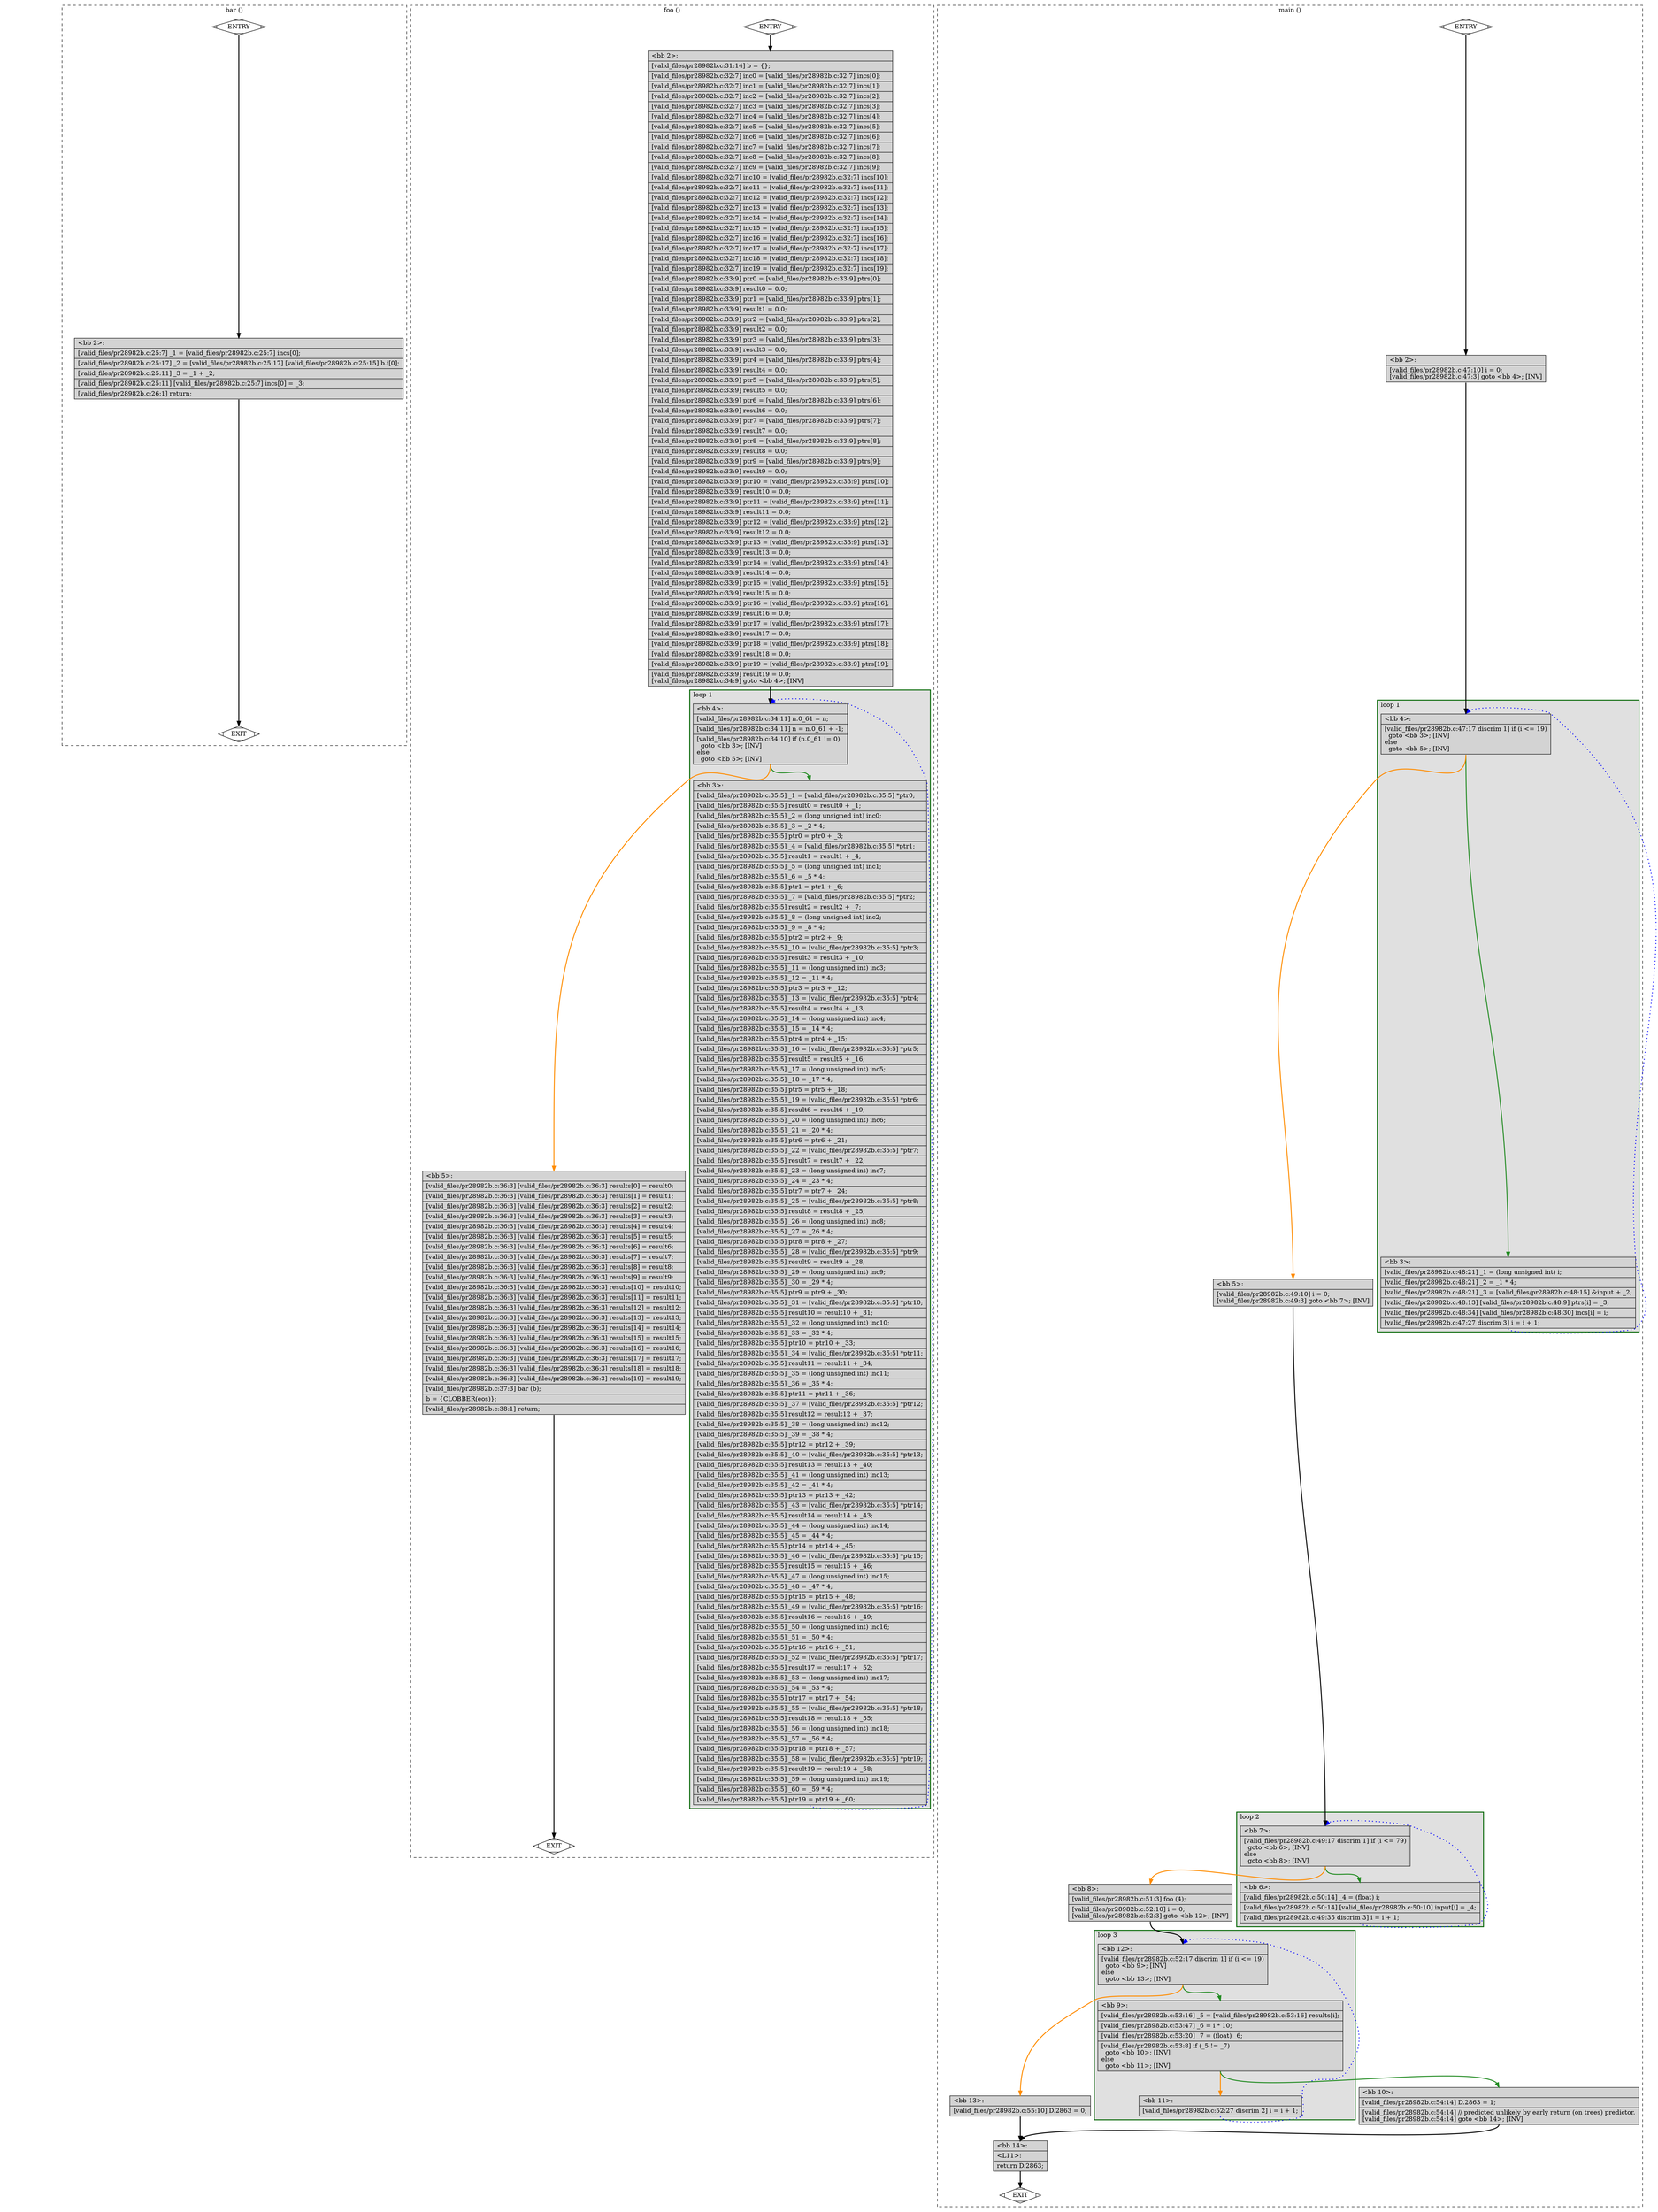 digraph "a-pr28982b.c.015t.cfg" {
overlap=false;
subgraph "cluster_bar" {
	style="dashed";
	color="black";
	label="bar ()";
	fn_0_basic_block_0 [shape=Mdiamond,style=filled,fillcolor=white,label="ENTRY"];

	fn_0_basic_block_1 [shape=Mdiamond,style=filled,fillcolor=white,label="EXIT"];

	fn_0_basic_block_2 [shape=record,style=filled,fillcolor=lightgrey,label="{\<bb\ 2\>:\l\
|[valid_files/pr28982b.c:25:7]\ _1\ =\ [valid_files/pr28982b.c:25:7]\ incs[0];\l\
|[valid_files/pr28982b.c:25:17]\ _2\ =\ [valid_files/pr28982b.c:25:17]\ [valid_files/pr28982b.c:25:15]\ b.i[0];\l\
|[valid_files/pr28982b.c:25:11]\ _3\ =\ _1\ +\ _2;\l\
|[valid_files/pr28982b.c:25:11]\ [valid_files/pr28982b.c:25:7]\ incs[0]\ =\ _3;\l\
|[valid_files/pr28982b.c:26:1]\ return;\l\
}"];

	fn_0_basic_block_0:s -> fn_0_basic_block_2:n [style="solid,bold",color=black,weight=100,constraint=true];
	fn_0_basic_block_2:s -> fn_0_basic_block_1:n [style="solid,bold",color=black,weight=10,constraint=true];
	fn_0_basic_block_0:s -> fn_0_basic_block_1:n [style="invis",constraint=true];
}
subgraph "cluster_foo" {
	style="dashed";
	color="black";
	label="foo ()";
	subgraph cluster_1_1 {
	style="filled";
	color="darkgreen";
	fillcolor="grey88";
	label="loop 1";
	labeljust=l;
	penwidth=2;
	fn_1_basic_block_4 [shape=record,style=filled,fillcolor=lightgrey,label="{\<bb\ 4\>:\l\
|[valid_files/pr28982b.c:34:11]\ n.0_61\ =\ n;\l\
|[valid_files/pr28982b.c:34:11]\ n\ =\ n.0_61\ +\ -1;\l\
|[valid_files/pr28982b.c:34:10]\ if\ (n.0_61\ !=\ 0)\l\
\ \ goto\ \<bb\ 3\>;\ [INV]\l\
else\l\
\ \ goto\ \<bb\ 5\>;\ [INV]\l\
}"];

	fn_1_basic_block_3 [shape=record,style=filled,fillcolor=lightgrey,label="{\<bb\ 3\>:\l\
|[valid_files/pr28982b.c:35:5]\ _1\ =\ [valid_files/pr28982b.c:35:5]\ *ptr0;\l\
|[valid_files/pr28982b.c:35:5]\ result0\ =\ result0\ +\ _1;\l\
|[valid_files/pr28982b.c:35:5]\ _2\ =\ (long\ unsigned\ int)\ inc0;\l\
|[valid_files/pr28982b.c:35:5]\ _3\ =\ _2\ *\ 4;\l\
|[valid_files/pr28982b.c:35:5]\ ptr0\ =\ ptr0\ +\ _3;\l\
|[valid_files/pr28982b.c:35:5]\ _4\ =\ [valid_files/pr28982b.c:35:5]\ *ptr1;\l\
|[valid_files/pr28982b.c:35:5]\ result1\ =\ result1\ +\ _4;\l\
|[valid_files/pr28982b.c:35:5]\ _5\ =\ (long\ unsigned\ int)\ inc1;\l\
|[valid_files/pr28982b.c:35:5]\ _6\ =\ _5\ *\ 4;\l\
|[valid_files/pr28982b.c:35:5]\ ptr1\ =\ ptr1\ +\ _6;\l\
|[valid_files/pr28982b.c:35:5]\ _7\ =\ [valid_files/pr28982b.c:35:5]\ *ptr2;\l\
|[valid_files/pr28982b.c:35:5]\ result2\ =\ result2\ +\ _7;\l\
|[valid_files/pr28982b.c:35:5]\ _8\ =\ (long\ unsigned\ int)\ inc2;\l\
|[valid_files/pr28982b.c:35:5]\ _9\ =\ _8\ *\ 4;\l\
|[valid_files/pr28982b.c:35:5]\ ptr2\ =\ ptr2\ +\ _9;\l\
|[valid_files/pr28982b.c:35:5]\ _10\ =\ [valid_files/pr28982b.c:35:5]\ *ptr3;\l\
|[valid_files/pr28982b.c:35:5]\ result3\ =\ result3\ +\ _10;\l\
|[valid_files/pr28982b.c:35:5]\ _11\ =\ (long\ unsigned\ int)\ inc3;\l\
|[valid_files/pr28982b.c:35:5]\ _12\ =\ _11\ *\ 4;\l\
|[valid_files/pr28982b.c:35:5]\ ptr3\ =\ ptr3\ +\ _12;\l\
|[valid_files/pr28982b.c:35:5]\ _13\ =\ [valid_files/pr28982b.c:35:5]\ *ptr4;\l\
|[valid_files/pr28982b.c:35:5]\ result4\ =\ result4\ +\ _13;\l\
|[valid_files/pr28982b.c:35:5]\ _14\ =\ (long\ unsigned\ int)\ inc4;\l\
|[valid_files/pr28982b.c:35:5]\ _15\ =\ _14\ *\ 4;\l\
|[valid_files/pr28982b.c:35:5]\ ptr4\ =\ ptr4\ +\ _15;\l\
|[valid_files/pr28982b.c:35:5]\ _16\ =\ [valid_files/pr28982b.c:35:5]\ *ptr5;\l\
|[valid_files/pr28982b.c:35:5]\ result5\ =\ result5\ +\ _16;\l\
|[valid_files/pr28982b.c:35:5]\ _17\ =\ (long\ unsigned\ int)\ inc5;\l\
|[valid_files/pr28982b.c:35:5]\ _18\ =\ _17\ *\ 4;\l\
|[valid_files/pr28982b.c:35:5]\ ptr5\ =\ ptr5\ +\ _18;\l\
|[valid_files/pr28982b.c:35:5]\ _19\ =\ [valid_files/pr28982b.c:35:5]\ *ptr6;\l\
|[valid_files/pr28982b.c:35:5]\ result6\ =\ result6\ +\ _19;\l\
|[valid_files/pr28982b.c:35:5]\ _20\ =\ (long\ unsigned\ int)\ inc6;\l\
|[valid_files/pr28982b.c:35:5]\ _21\ =\ _20\ *\ 4;\l\
|[valid_files/pr28982b.c:35:5]\ ptr6\ =\ ptr6\ +\ _21;\l\
|[valid_files/pr28982b.c:35:5]\ _22\ =\ [valid_files/pr28982b.c:35:5]\ *ptr7;\l\
|[valid_files/pr28982b.c:35:5]\ result7\ =\ result7\ +\ _22;\l\
|[valid_files/pr28982b.c:35:5]\ _23\ =\ (long\ unsigned\ int)\ inc7;\l\
|[valid_files/pr28982b.c:35:5]\ _24\ =\ _23\ *\ 4;\l\
|[valid_files/pr28982b.c:35:5]\ ptr7\ =\ ptr7\ +\ _24;\l\
|[valid_files/pr28982b.c:35:5]\ _25\ =\ [valid_files/pr28982b.c:35:5]\ *ptr8;\l\
|[valid_files/pr28982b.c:35:5]\ result8\ =\ result8\ +\ _25;\l\
|[valid_files/pr28982b.c:35:5]\ _26\ =\ (long\ unsigned\ int)\ inc8;\l\
|[valid_files/pr28982b.c:35:5]\ _27\ =\ _26\ *\ 4;\l\
|[valid_files/pr28982b.c:35:5]\ ptr8\ =\ ptr8\ +\ _27;\l\
|[valid_files/pr28982b.c:35:5]\ _28\ =\ [valid_files/pr28982b.c:35:5]\ *ptr9;\l\
|[valid_files/pr28982b.c:35:5]\ result9\ =\ result9\ +\ _28;\l\
|[valid_files/pr28982b.c:35:5]\ _29\ =\ (long\ unsigned\ int)\ inc9;\l\
|[valid_files/pr28982b.c:35:5]\ _30\ =\ _29\ *\ 4;\l\
|[valid_files/pr28982b.c:35:5]\ ptr9\ =\ ptr9\ +\ _30;\l\
|[valid_files/pr28982b.c:35:5]\ _31\ =\ [valid_files/pr28982b.c:35:5]\ *ptr10;\l\
|[valid_files/pr28982b.c:35:5]\ result10\ =\ result10\ +\ _31;\l\
|[valid_files/pr28982b.c:35:5]\ _32\ =\ (long\ unsigned\ int)\ inc10;\l\
|[valid_files/pr28982b.c:35:5]\ _33\ =\ _32\ *\ 4;\l\
|[valid_files/pr28982b.c:35:5]\ ptr10\ =\ ptr10\ +\ _33;\l\
|[valid_files/pr28982b.c:35:5]\ _34\ =\ [valid_files/pr28982b.c:35:5]\ *ptr11;\l\
|[valid_files/pr28982b.c:35:5]\ result11\ =\ result11\ +\ _34;\l\
|[valid_files/pr28982b.c:35:5]\ _35\ =\ (long\ unsigned\ int)\ inc11;\l\
|[valid_files/pr28982b.c:35:5]\ _36\ =\ _35\ *\ 4;\l\
|[valid_files/pr28982b.c:35:5]\ ptr11\ =\ ptr11\ +\ _36;\l\
|[valid_files/pr28982b.c:35:5]\ _37\ =\ [valid_files/pr28982b.c:35:5]\ *ptr12;\l\
|[valid_files/pr28982b.c:35:5]\ result12\ =\ result12\ +\ _37;\l\
|[valid_files/pr28982b.c:35:5]\ _38\ =\ (long\ unsigned\ int)\ inc12;\l\
|[valid_files/pr28982b.c:35:5]\ _39\ =\ _38\ *\ 4;\l\
|[valid_files/pr28982b.c:35:5]\ ptr12\ =\ ptr12\ +\ _39;\l\
|[valid_files/pr28982b.c:35:5]\ _40\ =\ [valid_files/pr28982b.c:35:5]\ *ptr13;\l\
|[valid_files/pr28982b.c:35:5]\ result13\ =\ result13\ +\ _40;\l\
|[valid_files/pr28982b.c:35:5]\ _41\ =\ (long\ unsigned\ int)\ inc13;\l\
|[valid_files/pr28982b.c:35:5]\ _42\ =\ _41\ *\ 4;\l\
|[valid_files/pr28982b.c:35:5]\ ptr13\ =\ ptr13\ +\ _42;\l\
|[valid_files/pr28982b.c:35:5]\ _43\ =\ [valid_files/pr28982b.c:35:5]\ *ptr14;\l\
|[valid_files/pr28982b.c:35:5]\ result14\ =\ result14\ +\ _43;\l\
|[valid_files/pr28982b.c:35:5]\ _44\ =\ (long\ unsigned\ int)\ inc14;\l\
|[valid_files/pr28982b.c:35:5]\ _45\ =\ _44\ *\ 4;\l\
|[valid_files/pr28982b.c:35:5]\ ptr14\ =\ ptr14\ +\ _45;\l\
|[valid_files/pr28982b.c:35:5]\ _46\ =\ [valid_files/pr28982b.c:35:5]\ *ptr15;\l\
|[valid_files/pr28982b.c:35:5]\ result15\ =\ result15\ +\ _46;\l\
|[valid_files/pr28982b.c:35:5]\ _47\ =\ (long\ unsigned\ int)\ inc15;\l\
|[valid_files/pr28982b.c:35:5]\ _48\ =\ _47\ *\ 4;\l\
|[valid_files/pr28982b.c:35:5]\ ptr15\ =\ ptr15\ +\ _48;\l\
|[valid_files/pr28982b.c:35:5]\ _49\ =\ [valid_files/pr28982b.c:35:5]\ *ptr16;\l\
|[valid_files/pr28982b.c:35:5]\ result16\ =\ result16\ +\ _49;\l\
|[valid_files/pr28982b.c:35:5]\ _50\ =\ (long\ unsigned\ int)\ inc16;\l\
|[valid_files/pr28982b.c:35:5]\ _51\ =\ _50\ *\ 4;\l\
|[valid_files/pr28982b.c:35:5]\ ptr16\ =\ ptr16\ +\ _51;\l\
|[valid_files/pr28982b.c:35:5]\ _52\ =\ [valid_files/pr28982b.c:35:5]\ *ptr17;\l\
|[valid_files/pr28982b.c:35:5]\ result17\ =\ result17\ +\ _52;\l\
|[valid_files/pr28982b.c:35:5]\ _53\ =\ (long\ unsigned\ int)\ inc17;\l\
|[valid_files/pr28982b.c:35:5]\ _54\ =\ _53\ *\ 4;\l\
|[valid_files/pr28982b.c:35:5]\ ptr17\ =\ ptr17\ +\ _54;\l\
|[valid_files/pr28982b.c:35:5]\ _55\ =\ [valid_files/pr28982b.c:35:5]\ *ptr18;\l\
|[valid_files/pr28982b.c:35:5]\ result18\ =\ result18\ +\ _55;\l\
|[valid_files/pr28982b.c:35:5]\ _56\ =\ (long\ unsigned\ int)\ inc18;\l\
|[valid_files/pr28982b.c:35:5]\ _57\ =\ _56\ *\ 4;\l\
|[valid_files/pr28982b.c:35:5]\ ptr18\ =\ ptr18\ +\ _57;\l\
|[valid_files/pr28982b.c:35:5]\ _58\ =\ [valid_files/pr28982b.c:35:5]\ *ptr19;\l\
|[valid_files/pr28982b.c:35:5]\ result19\ =\ result19\ +\ _58;\l\
|[valid_files/pr28982b.c:35:5]\ _59\ =\ (long\ unsigned\ int)\ inc19;\l\
|[valid_files/pr28982b.c:35:5]\ _60\ =\ _59\ *\ 4;\l\
|[valid_files/pr28982b.c:35:5]\ ptr19\ =\ ptr19\ +\ _60;\l\
}"];

	}
	fn_1_basic_block_0 [shape=Mdiamond,style=filled,fillcolor=white,label="ENTRY"];

	fn_1_basic_block_1 [shape=Mdiamond,style=filled,fillcolor=white,label="EXIT"];

	fn_1_basic_block_2 [shape=record,style=filled,fillcolor=lightgrey,label="{\<bb\ 2\>:\l\
|[valid_files/pr28982b.c:31:14]\ b\ =\ \{\};\l\
|[valid_files/pr28982b.c:32:7]\ inc0\ =\ [valid_files/pr28982b.c:32:7]\ incs[0];\l\
|[valid_files/pr28982b.c:32:7]\ inc1\ =\ [valid_files/pr28982b.c:32:7]\ incs[1];\l\
|[valid_files/pr28982b.c:32:7]\ inc2\ =\ [valid_files/pr28982b.c:32:7]\ incs[2];\l\
|[valid_files/pr28982b.c:32:7]\ inc3\ =\ [valid_files/pr28982b.c:32:7]\ incs[3];\l\
|[valid_files/pr28982b.c:32:7]\ inc4\ =\ [valid_files/pr28982b.c:32:7]\ incs[4];\l\
|[valid_files/pr28982b.c:32:7]\ inc5\ =\ [valid_files/pr28982b.c:32:7]\ incs[5];\l\
|[valid_files/pr28982b.c:32:7]\ inc6\ =\ [valid_files/pr28982b.c:32:7]\ incs[6];\l\
|[valid_files/pr28982b.c:32:7]\ inc7\ =\ [valid_files/pr28982b.c:32:7]\ incs[7];\l\
|[valid_files/pr28982b.c:32:7]\ inc8\ =\ [valid_files/pr28982b.c:32:7]\ incs[8];\l\
|[valid_files/pr28982b.c:32:7]\ inc9\ =\ [valid_files/pr28982b.c:32:7]\ incs[9];\l\
|[valid_files/pr28982b.c:32:7]\ inc10\ =\ [valid_files/pr28982b.c:32:7]\ incs[10];\l\
|[valid_files/pr28982b.c:32:7]\ inc11\ =\ [valid_files/pr28982b.c:32:7]\ incs[11];\l\
|[valid_files/pr28982b.c:32:7]\ inc12\ =\ [valid_files/pr28982b.c:32:7]\ incs[12];\l\
|[valid_files/pr28982b.c:32:7]\ inc13\ =\ [valid_files/pr28982b.c:32:7]\ incs[13];\l\
|[valid_files/pr28982b.c:32:7]\ inc14\ =\ [valid_files/pr28982b.c:32:7]\ incs[14];\l\
|[valid_files/pr28982b.c:32:7]\ inc15\ =\ [valid_files/pr28982b.c:32:7]\ incs[15];\l\
|[valid_files/pr28982b.c:32:7]\ inc16\ =\ [valid_files/pr28982b.c:32:7]\ incs[16];\l\
|[valid_files/pr28982b.c:32:7]\ inc17\ =\ [valid_files/pr28982b.c:32:7]\ incs[17];\l\
|[valid_files/pr28982b.c:32:7]\ inc18\ =\ [valid_files/pr28982b.c:32:7]\ incs[18];\l\
|[valid_files/pr28982b.c:32:7]\ inc19\ =\ [valid_files/pr28982b.c:32:7]\ incs[19];\l\
|[valid_files/pr28982b.c:33:9]\ ptr0\ =\ [valid_files/pr28982b.c:33:9]\ ptrs[0];\l\
|[valid_files/pr28982b.c:33:9]\ result0\ =\ 0.0;\l\
|[valid_files/pr28982b.c:33:9]\ ptr1\ =\ [valid_files/pr28982b.c:33:9]\ ptrs[1];\l\
|[valid_files/pr28982b.c:33:9]\ result1\ =\ 0.0;\l\
|[valid_files/pr28982b.c:33:9]\ ptr2\ =\ [valid_files/pr28982b.c:33:9]\ ptrs[2];\l\
|[valid_files/pr28982b.c:33:9]\ result2\ =\ 0.0;\l\
|[valid_files/pr28982b.c:33:9]\ ptr3\ =\ [valid_files/pr28982b.c:33:9]\ ptrs[3];\l\
|[valid_files/pr28982b.c:33:9]\ result3\ =\ 0.0;\l\
|[valid_files/pr28982b.c:33:9]\ ptr4\ =\ [valid_files/pr28982b.c:33:9]\ ptrs[4];\l\
|[valid_files/pr28982b.c:33:9]\ result4\ =\ 0.0;\l\
|[valid_files/pr28982b.c:33:9]\ ptr5\ =\ [valid_files/pr28982b.c:33:9]\ ptrs[5];\l\
|[valid_files/pr28982b.c:33:9]\ result5\ =\ 0.0;\l\
|[valid_files/pr28982b.c:33:9]\ ptr6\ =\ [valid_files/pr28982b.c:33:9]\ ptrs[6];\l\
|[valid_files/pr28982b.c:33:9]\ result6\ =\ 0.0;\l\
|[valid_files/pr28982b.c:33:9]\ ptr7\ =\ [valid_files/pr28982b.c:33:9]\ ptrs[7];\l\
|[valid_files/pr28982b.c:33:9]\ result7\ =\ 0.0;\l\
|[valid_files/pr28982b.c:33:9]\ ptr8\ =\ [valid_files/pr28982b.c:33:9]\ ptrs[8];\l\
|[valid_files/pr28982b.c:33:9]\ result8\ =\ 0.0;\l\
|[valid_files/pr28982b.c:33:9]\ ptr9\ =\ [valid_files/pr28982b.c:33:9]\ ptrs[9];\l\
|[valid_files/pr28982b.c:33:9]\ result9\ =\ 0.0;\l\
|[valid_files/pr28982b.c:33:9]\ ptr10\ =\ [valid_files/pr28982b.c:33:9]\ ptrs[10];\l\
|[valid_files/pr28982b.c:33:9]\ result10\ =\ 0.0;\l\
|[valid_files/pr28982b.c:33:9]\ ptr11\ =\ [valid_files/pr28982b.c:33:9]\ ptrs[11];\l\
|[valid_files/pr28982b.c:33:9]\ result11\ =\ 0.0;\l\
|[valid_files/pr28982b.c:33:9]\ ptr12\ =\ [valid_files/pr28982b.c:33:9]\ ptrs[12];\l\
|[valid_files/pr28982b.c:33:9]\ result12\ =\ 0.0;\l\
|[valid_files/pr28982b.c:33:9]\ ptr13\ =\ [valid_files/pr28982b.c:33:9]\ ptrs[13];\l\
|[valid_files/pr28982b.c:33:9]\ result13\ =\ 0.0;\l\
|[valid_files/pr28982b.c:33:9]\ ptr14\ =\ [valid_files/pr28982b.c:33:9]\ ptrs[14];\l\
|[valid_files/pr28982b.c:33:9]\ result14\ =\ 0.0;\l\
|[valid_files/pr28982b.c:33:9]\ ptr15\ =\ [valid_files/pr28982b.c:33:9]\ ptrs[15];\l\
|[valid_files/pr28982b.c:33:9]\ result15\ =\ 0.0;\l\
|[valid_files/pr28982b.c:33:9]\ ptr16\ =\ [valid_files/pr28982b.c:33:9]\ ptrs[16];\l\
|[valid_files/pr28982b.c:33:9]\ result16\ =\ 0.0;\l\
|[valid_files/pr28982b.c:33:9]\ ptr17\ =\ [valid_files/pr28982b.c:33:9]\ ptrs[17];\l\
|[valid_files/pr28982b.c:33:9]\ result17\ =\ 0.0;\l\
|[valid_files/pr28982b.c:33:9]\ ptr18\ =\ [valid_files/pr28982b.c:33:9]\ ptrs[18];\l\
|[valid_files/pr28982b.c:33:9]\ result18\ =\ 0.0;\l\
|[valid_files/pr28982b.c:33:9]\ ptr19\ =\ [valid_files/pr28982b.c:33:9]\ ptrs[19];\l\
|[valid_files/pr28982b.c:33:9]\ result19\ =\ 0.0;\l\
[valid_files/pr28982b.c:34:9]\ goto\ \<bb\ 4\>;\ [INV]\l\
}"];

	fn_1_basic_block_5 [shape=record,style=filled,fillcolor=lightgrey,label="{\<bb\ 5\>:\l\
|[valid_files/pr28982b.c:36:3]\ [valid_files/pr28982b.c:36:3]\ results[0]\ =\ result0;\l\
|[valid_files/pr28982b.c:36:3]\ [valid_files/pr28982b.c:36:3]\ results[1]\ =\ result1;\l\
|[valid_files/pr28982b.c:36:3]\ [valid_files/pr28982b.c:36:3]\ results[2]\ =\ result2;\l\
|[valid_files/pr28982b.c:36:3]\ [valid_files/pr28982b.c:36:3]\ results[3]\ =\ result3;\l\
|[valid_files/pr28982b.c:36:3]\ [valid_files/pr28982b.c:36:3]\ results[4]\ =\ result4;\l\
|[valid_files/pr28982b.c:36:3]\ [valid_files/pr28982b.c:36:3]\ results[5]\ =\ result5;\l\
|[valid_files/pr28982b.c:36:3]\ [valid_files/pr28982b.c:36:3]\ results[6]\ =\ result6;\l\
|[valid_files/pr28982b.c:36:3]\ [valid_files/pr28982b.c:36:3]\ results[7]\ =\ result7;\l\
|[valid_files/pr28982b.c:36:3]\ [valid_files/pr28982b.c:36:3]\ results[8]\ =\ result8;\l\
|[valid_files/pr28982b.c:36:3]\ [valid_files/pr28982b.c:36:3]\ results[9]\ =\ result9;\l\
|[valid_files/pr28982b.c:36:3]\ [valid_files/pr28982b.c:36:3]\ results[10]\ =\ result10;\l\
|[valid_files/pr28982b.c:36:3]\ [valid_files/pr28982b.c:36:3]\ results[11]\ =\ result11;\l\
|[valid_files/pr28982b.c:36:3]\ [valid_files/pr28982b.c:36:3]\ results[12]\ =\ result12;\l\
|[valid_files/pr28982b.c:36:3]\ [valid_files/pr28982b.c:36:3]\ results[13]\ =\ result13;\l\
|[valid_files/pr28982b.c:36:3]\ [valid_files/pr28982b.c:36:3]\ results[14]\ =\ result14;\l\
|[valid_files/pr28982b.c:36:3]\ [valid_files/pr28982b.c:36:3]\ results[15]\ =\ result15;\l\
|[valid_files/pr28982b.c:36:3]\ [valid_files/pr28982b.c:36:3]\ results[16]\ =\ result16;\l\
|[valid_files/pr28982b.c:36:3]\ [valid_files/pr28982b.c:36:3]\ results[17]\ =\ result17;\l\
|[valid_files/pr28982b.c:36:3]\ [valid_files/pr28982b.c:36:3]\ results[18]\ =\ result18;\l\
|[valid_files/pr28982b.c:36:3]\ [valid_files/pr28982b.c:36:3]\ results[19]\ =\ result19;\l\
|[valid_files/pr28982b.c:37:3]\ bar\ (b);\l\
|b\ =\ \{CLOBBER(eos)\};\l\
|[valid_files/pr28982b.c:38:1]\ return;\l\
}"];

	fn_1_basic_block_0:s -> fn_1_basic_block_2:n [style="solid,bold",color=black,weight=100,constraint=true];
	fn_1_basic_block_2:s -> fn_1_basic_block_4:n [style="solid,bold",color=black,weight=100,constraint=true];
	fn_1_basic_block_3:s -> fn_1_basic_block_4:n [style="dotted,bold",color=blue,weight=10,constraint=false];
	fn_1_basic_block_4:s -> fn_1_basic_block_3:n [style="solid,bold",color=forestgreen,weight=10,constraint=true];
	fn_1_basic_block_4:s -> fn_1_basic_block_5:n [style="solid,bold",color=darkorange,weight=10,constraint=true];
	fn_1_basic_block_5:s -> fn_1_basic_block_1:n [style="solid,bold",color=black,weight=10,constraint=true];
	fn_1_basic_block_0:s -> fn_1_basic_block_1:n [style="invis",constraint=true];
}
subgraph "cluster_main" {
	style="dashed";
	color="black";
	label="main ()";
	subgraph cluster_2_3 {
	style="filled";
	color="darkgreen";
	fillcolor="grey88";
	label="loop 3";
	labeljust=l;
	penwidth=2;
	fn_2_basic_block_12 [shape=record,style=filled,fillcolor=lightgrey,label="{\<bb\ 12\>:\l\
|[valid_files/pr28982b.c:52:17\ discrim\ 1]\ if\ (i\ \<=\ 19)\l\
\ \ goto\ \<bb\ 9\>;\ [INV]\l\
else\l\
\ \ goto\ \<bb\ 13\>;\ [INV]\l\
}"];

	fn_2_basic_block_9 [shape=record,style=filled,fillcolor=lightgrey,label="{\<bb\ 9\>:\l\
|[valid_files/pr28982b.c:53:16]\ _5\ =\ [valid_files/pr28982b.c:53:16]\ results[i];\l\
|[valid_files/pr28982b.c:53:47]\ _6\ =\ i\ *\ 10;\l\
|[valid_files/pr28982b.c:53:20]\ _7\ =\ (float)\ _6;\l\
|[valid_files/pr28982b.c:53:8]\ if\ (_5\ !=\ _7)\l\
\ \ goto\ \<bb\ 10\>;\ [INV]\l\
else\l\
\ \ goto\ \<bb\ 11\>;\ [INV]\l\
}"];

	fn_2_basic_block_11 [shape=record,style=filled,fillcolor=lightgrey,label="{\<bb\ 11\>:\l\
|[valid_files/pr28982b.c:52:27\ discrim\ 2]\ i\ =\ i\ +\ 1;\l\
}"];

	}
	subgraph cluster_2_2 {
	style="filled";
	color="darkgreen";
	fillcolor="grey88";
	label="loop 2";
	labeljust=l;
	penwidth=2;
	fn_2_basic_block_7 [shape=record,style=filled,fillcolor=lightgrey,label="{\<bb\ 7\>:\l\
|[valid_files/pr28982b.c:49:17\ discrim\ 1]\ if\ (i\ \<=\ 79)\l\
\ \ goto\ \<bb\ 6\>;\ [INV]\l\
else\l\
\ \ goto\ \<bb\ 8\>;\ [INV]\l\
}"];

	fn_2_basic_block_6 [shape=record,style=filled,fillcolor=lightgrey,label="{\<bb\ 6\>:\l\
|[valid_files/pr28982b.c:50:14]\ _4\ =\ (float)\ i;\l\
|[valid_files/pr28982b.c:50:14]\ [valid_files/pr28982b.c:50:10]\ input[i]\ =\ _4;\l\
|[valid_files/pr28982b.c:49:35\ discrim\ 3]\ i\ =\ i\ +\ 1;\l\
}"];

	}
	subgraph cluster_2_1 {
	style="filled";
	color="darkgreen";
	fillcolor="grey88";
	label="loop 1";
	labeljust=l;
	penwidth=2;
	fn_2_basic_block_4 [shape=record,style=filled,fillcolor=lightgrey,label="{\<bb\ 4\>:\l\
|[valid_files/pr28982b.c:47:17\ discrim\ 1]\ if\ (i\ \<=\ 19)\l\
\ \ goto\ \<bb\ 3\>;\ [INV]\l\
else\l\
\ \ goto\ \<bb\ 5\>;\ [INV]\l\
}"];

	fn_2_basic_block_3 [shape=record,style=filled,fillcolor=lightgrey,label="{\<bb\ 3\>:\l\
|[valid_files/pr28982b.c:48:21]\ _1\ =\ (long\ unsigned\ int)\ i;\l\
|[valid_files/pr28982b.c:48:21]\ _2\ =\ _1\ *\ 4;\l\
|[valid_files/pr28982b.c:48:21]\ _3\ =\ [valid_files/pr28982b.c:48:15]\ &input\ +\ _2;\l\
|[valid_files/pr28982b.c:48:13]\ [valid_files/pr28982b.c:48:9]\ ptrs[i]\ =\ _3;\l\
|[valid_files/pr28982b.c:48:34]\ [valid_files/pr28982b.c:48:30]\ incs[i]\ =\ i;\l\
|[valid_files/pr28982b.c:47:27\ discrim\ 3]\ i\ =\ i\ +\ 1;\l\
}"];

	}
	fn_2_basic_block_0 [shape=Mdiamond,style=filled,fillcolor=white,label="ENTRY"];

	fn_2_basic_block_1 [shape=Mdiamond,style=filled,fillcolor=white,label="EXIT"];

	fn_2_basic_block_2 [shape=record,style=filled,fillcolor=lightgrey,label="{\<bb\ 2\>:\l\
|[valid_files/pr28982b.c:47:10]\ i\ =\ 0;\l\
[valid_files/pr28982b.c:47:3]\ goto\ \<bb\ 4\>;\ [INV]\l\
}"];

	fn_2_basic_block_5 [shape=record,style=filled,fillcolor=lightgrey,label="{\<bb\ 5\>:\l\
|[valid_files/pr28982b.c:49:10]\ i\ =\ 0;\l\
[valid_files/pr28982b.c:49:3]\ goto\ \<bb\ 7\>;\ [INV]\l\
}"];

	fn_2_basic_block_8 [shape=record,style=filled,fillcolor=lightgrey,label="{\<bb\ 8\>:\l\
|[valid_files/pr28982b.c:51:3]\ foo\ (4);\l\
|[valid_files/pr28982b.c:52:10]\ i\ =\ 0;\l\
[valid_files/pr28982b.c:52:3]\ goto\ \<bb\ 12\>;\ [INV]\l\
}"];

	fn_2_basic_block_10 [shape=record,style=filled,fillcolor=lightgrey,label="{\<bb\ 10\>:\l\
|[valid_files/pr28982b.c:54:14]\ D.2863\ =\ 1;\l\
|[valid_files/pr28982b.c:54:14]\ //\ predicted\ unlikely\ by\ early\ return\ (on\ trees)\ predictor.\l\
[valid_files/pr28982b.c:54:14]\ goto\ \<bb\ 14\>;\ [INV]\l\
}"];

	fn_2_basic_block_13 [shape=record,style=filled,fillcolor=lightgrey,label="{\<bb\ 13\>:\l\
|[valid_files/pr28982b.c:55:10]\ D.2863\ =\ 0;\l\
}"];

	fn_2_basic_block_14 [shape=record,style=filled,fillcolor=lightgrey,label="{\<bb\ 14\>:\l\
|\<L11\>:\l\
|return\ D.2863;\l\
}"];

	fn_2_basic_block_0:s -> fn_2_basic_block_2:n [style="solid,bold",color=black,weight=100,constraint=true];
	fn_2_basic_block_2:s -> fn_2_basic_block_4:n [style="solid,bold",color=black,weight=100,constraint=true];
	fn_2_basic_block_3:s -> fn_2_basic_block_4:n [style="dotted,bold",color=blue,weight=10,constraint=false];
	fn_2_basic_block_4:s -> fn_2_basic_block_3:n [style="solid,bold",color=forestgreen,weight=10,constraint=true];
	fn_2_basic_block_4:s -> fn_2_basic_block_5:n [style="solid,bold",color=darkorange,weight=10,constraint=true];
	fn_2_basic_block_5:s -> fn_2_basic_block_7:n [style="solid,bold",color=black,weight=100,constraint=true];
	fn_2_basic_block_6:s -> fn_2_basic_block_7:n [style="dotted,bold",color=blue,weight=10,constraint=false];
	fn_2_basic_block_7:s -> fn_2_basic_block_6:n [style="solid,bold",color=forestgreen,weight=10,constraint=true];
	fn_2_basic_block_7:s -> fn_2_basic_block_8:n [style="solid,bold",color=darkorange,weight=10,constraint=true];
	fn_2_basic_block_8:s -> fn_2_basic_block_12:n [style="solid,bold",color=black,weight=100,constraint=true];
	fn_2_basic_block_9:s -> fn_2_basic_block_10:n [style="solid,bold",color=forestgreen,weight=10,constraint=true];
	fn_2_basic_block_9:s -> fn_2_basic_block_11:n [style="solid,bold",color=darkorange,weight=10,constraint=true];
	fn_2_basic_block_10:s -> fn_2_basic_block_14:n [style="solid,bold",color=black,weight=100,constraint=true];
	fn_2_basic_block_11:s -> fn_2_basic_block_12:n [style="dotted,bold",color=blue,weight=10,constraint=false];
	fn_2_basic_block_12:s -> fn_2_basic_block_9:n [style="solid,bold",color=forestgreen,weight=10,constraint=true];
	fn_2_basic_block_12:s -> fn_2_basic_block_13:n [style="solid,bold",color=darkorange,weight=10,constraint=true];
	fn_2_basic_block_13:s -> fn_2_basic_block_14:n [style="solid,bold",color=black,weight=100,constraint=true];
	fn_2_basic_block_14:s -> fn_2_basic_block_1:n [style="solid,bold",color=black,weight=10,constraint=true];
	fn_2_basic_block_0:s -> fn_2_basic_block_1:n [style="invis",constraint=true];
}
}
